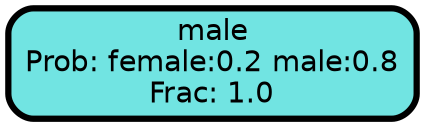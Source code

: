 graph Tree {
node [shape=box, style="filled, rounded",color="black",penwidth="3",fontcolor="black",                 fontname=helvetica] ;
graph [ranksep="0 equally", splines=straight,                 bgcolor=transparent, dpi=200] ;
edge [fontname=helvetica, color=black] ;
0 [label="male
Prob: female:0.2 male:0.8
Frac: 1.0", fillcolor="#71e4e2"] ;
{rank = same;}}